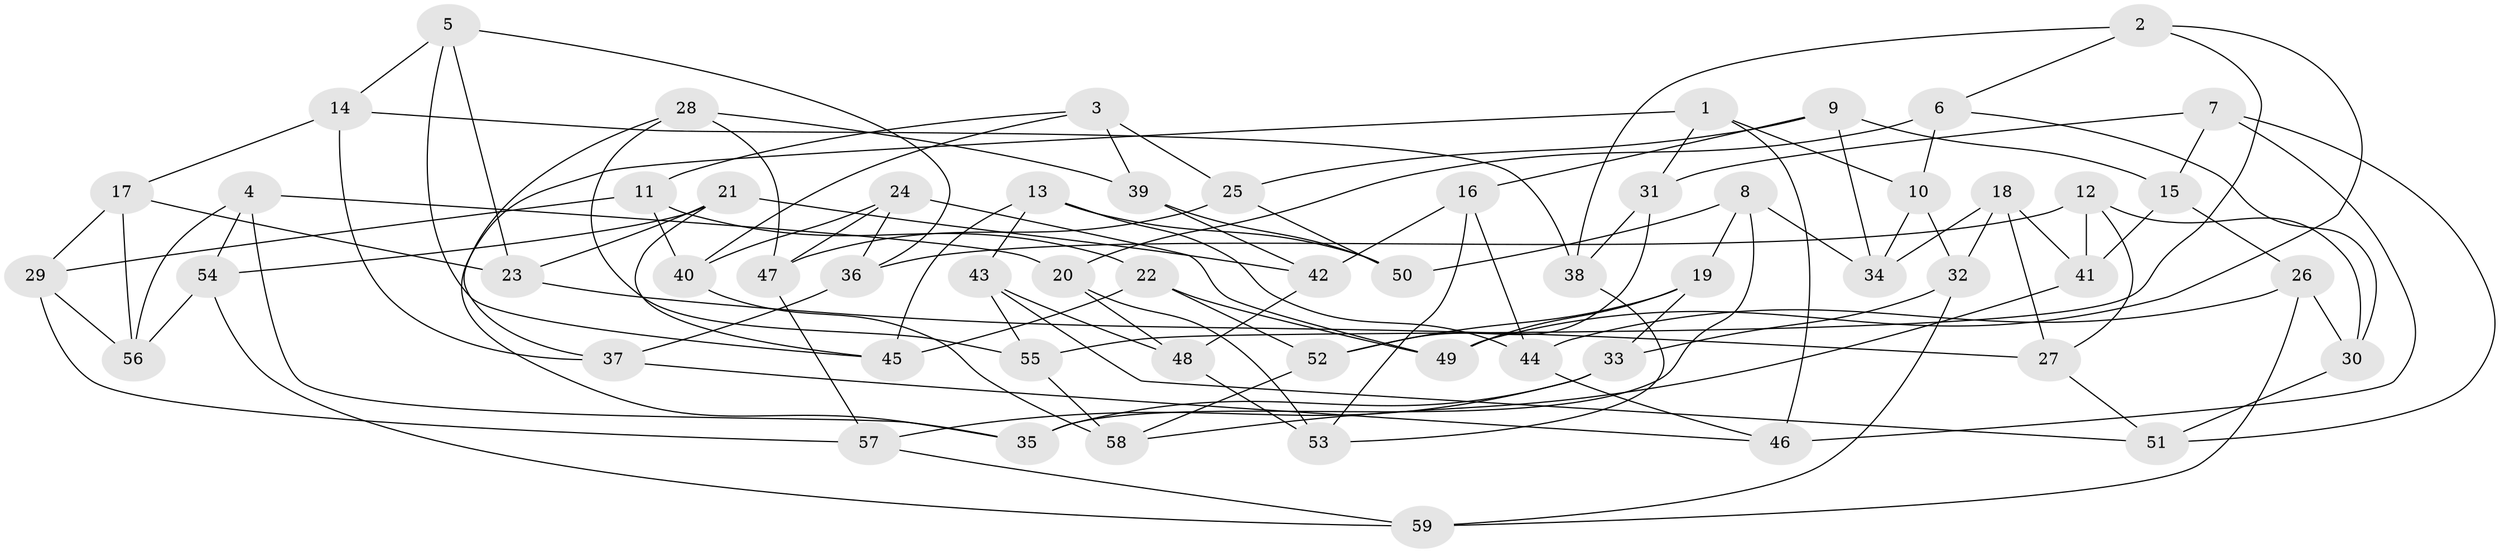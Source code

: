 // coarse degree distribution, {4: 0.2916666666666667, 6: 0.25, 5: 0.2916666666666667, 7: 0.125, 8: 0.041666666666666664}
// Generated by graph-tools (version 1.1) at 2025/38/03/04/25 23:38:05]
// undirected, 59 vertices, 118 edges
graph export_dot {
  node [color=gray90,style=filled];
  1;
  2;
  3;
  4;
  5;
  6;
  7;
  8;
  9;
  10;
  11;
  12;
  13;
  14;
  15;
  16;
  17;
  18;
  19;
  20;
  21;
  22;
  23;
  24;
  25;
  26;
  27;
  28;
  29;
  30;
  31;
  32;
  33;
  34;
  35;
  36;
  37;
  38;
  39;
  40;
  41;
  42;
  43;
  44;
  45;
  46;
  47;
  48;
  49;
  50;
  51;
  52;
  53;
  54;
  55;
  56;
  57;
  58;
  59;
  1 -- 35;
  1 -- 31;
  1 -- 10;
  1 -- 46;
  2 -- 55;
  2 -- 38;
  2 -- 6;
  2 -- 49;
  3 -- 25;
  3 -- 39;
  3 -- 40;
  3 -- 11;
  4 -- 54;
  4 -- 56;
  4 -- 20;
  4 -- 35;
  5 -- 14;
  5 -- 45;
  5 -- 36;
  5 -- 23;
  6 -- 20;
  6 -- 10;
  6 -- 30;
  7 -- 46;
  7 -- 51;
  7 -- 31;
  7 -- 15;
  8 -- 50;
  8 -- 34;
  8 -- 19;
  8 -- 35;
  9 -- 16;
  9 -- 34;
  9 -- 15;
  9 -- 25;
  10 -- 32;
  10 -- 34;
  11 -- 29;
  11 -- 22;
  11 -- 40;
  12 -- 36;
  12 -- 41;
  12 -- 27;
  12 -- 30;
  13 -- 44;
  13 -- 50;
  13 -- 43;
  13 -- 45;
  14 -- 37;
  14 -- 38;
  14 -- 17;
  15 -- 41;
  15 -- 26;
  16 -- 53;
  16 -- 44;
  16 -- 42;
  17 -- 29;
  17 -- 56;
  17 -- 23;
  18 -- 27;
  18 -- 41;
  18 -- 32;
  18 -- 34;
  19 -- 49;
  19 -- 33;
  19 -- 52;
  20 -- 53;
  20 -- 48;
  21 -- 42;
  21 -- 45;
  21 -- 54;
  21 -- 23;
  22 -- 52;
  22 -- 45;
  22 -- 49;
  23 -- 27;
  24 -- 47;
  24 -- 40;
  24 -- 49;
  24 -- 36;
  25 -- 47;
  25 -- 50;
  26 -- 59;
  26 -- 44;
  26 -- 30;
  27 -- 51;
  28 -- 39;
  28 -- 55;
  28 -- 47;
  28 -- 37;
  29 -- 57;
  29 -- 56;
  30 -- 51;
  31 -- 52;
  31 -- 38;
  32 -- 33;
  32 -- 59;
  33 -- 35;
  33 -- 57;
  36 -- 37;
  37 -- 46;
  38 -- 53;
  39 -- 50;
  39 -- 42;
  40 -- 58;
  41 -- 58;
  42 -- 48;
  43 -- 51;
  43 -- 55;
  43 -- 48;
  44 -- 46;
  47 -- 57;
  48 -- 53;
  52 -- 58;
  54 -- 56;
  54 -- 59;
  55 -- 58;
  57 -- 59;
}
